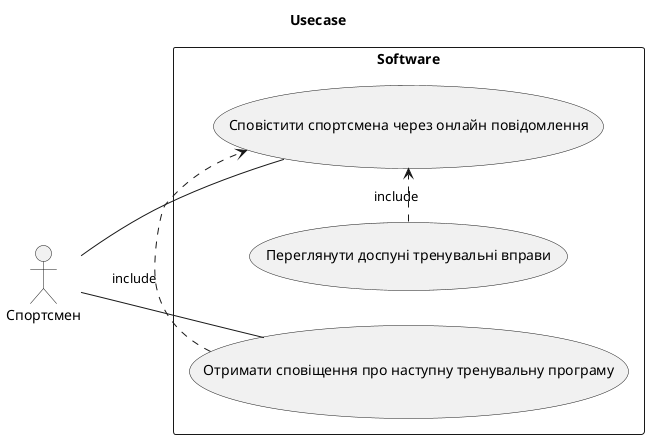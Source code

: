 @startuml
title Usecase

left to right direction

actor Спортсмен

rectangle Software {

    
    usecase (Сповістити спортсмена через онлайн повідомлення)
    usecase (Отримати сповіщення про наступну тренувальну програму)

   (Переглянути доспуні тренувальні вправи) .> (Сповістити спортсмена через онлайн повідомлення) : include
   (Отримати сповіщення про наступну тренувальну програму) .> (Сповістити спортсмена через онлайн повідомлення) : include


   Спортсмен -- (Сповістити спортсмена через онлайн повідомлення)
   Спортсмен -- (Отримати сповіщення про наступну тренувальну програму)
}
@enduml
